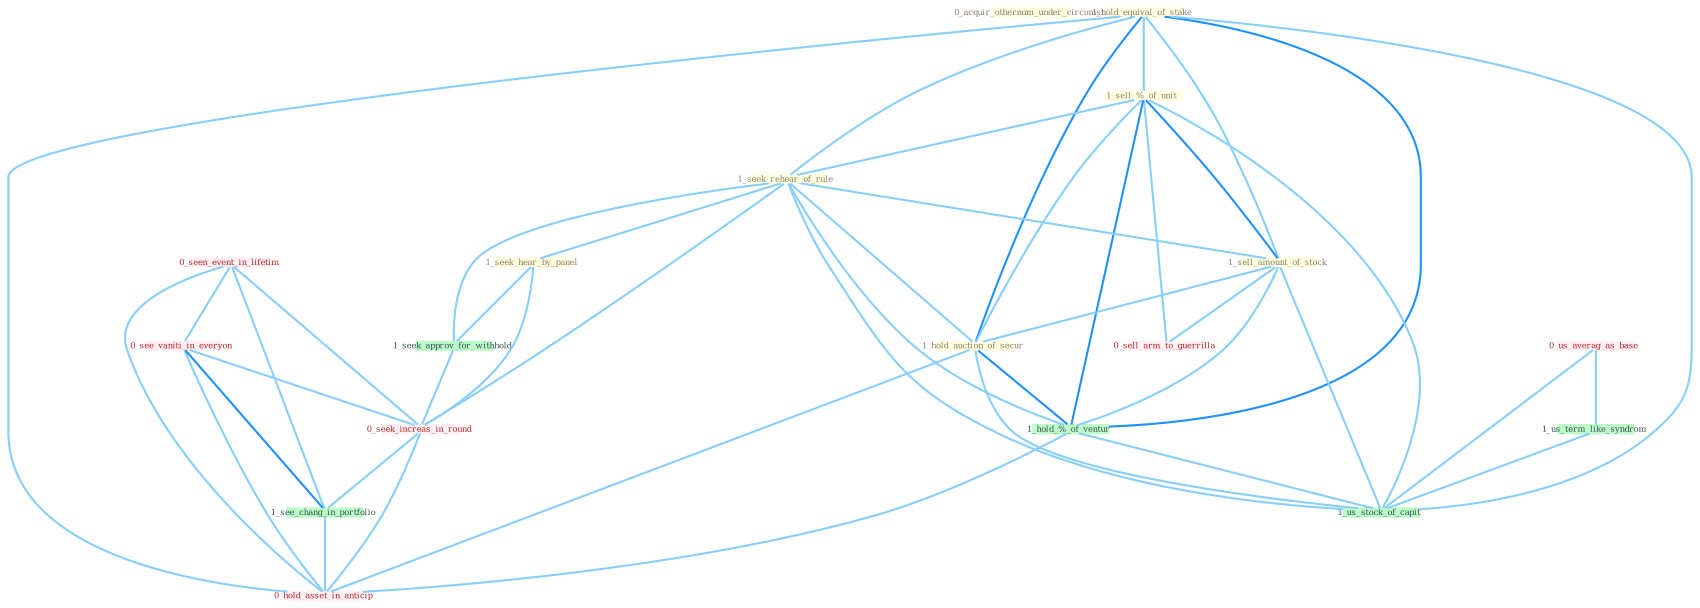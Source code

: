 Graph G{ 
    node
    [shape=polygon,style=filled,width=.5,height=.06,color="#BDFCC9",fixedsize=true,fontsize=4,
    fontcolor="#2f4f4f"];
    {node
    [color="#ffffe0", fontcolor="#8b7d6b"] "0_acquir_othernum_under_circumst " "1_hold_equival_of_stake " "1_sell_%_of_unit " "1_seek_rehear_of_rule " "1_seek_hear_by_panel " "1_sell_amount_of_stock " "1_hold_auction_of_secur "}
{node [color="#fff0f5", fontcolor="#b22222"] "0_seen_event_in_lifetim " "0_us_averag_as_base " "0_see_vaniti_in_everyon " "0_sell_arm_to_guerrilla " "0_seek_increas_in_round " "0_hold_asset_in_anticip "}
edge [color="#B0E2FF"];

	"1_hold_equival_of_stake " -- "1_sell_%_of_unit " [w="1", color="#87cefa" ];
	"1_hold_equival_of_stake " -- "1_seek_rehear_of_rule " [w="1", color="#87cefa" ];
	"1_hold_equival_of_stake " -- "1_sell_amount_of_stock " [w="1", color="#87cefa" ];
	"1_hold_equival_of_stake " -- "1_hold_auction_of_secur " [w="2", color="#1e90ff" , len=0.8];
	"1_hold_equival_of_stake " -- "1_hold_%_of_ventur " [w="2", color="#1e90ff" , len=0.8];
	"1_hold_equival_of_stake " -- "1_us_stock_of_capit " [w="1", color="#87cefa" ];
	"1_hold_equival_of_stake " -- "0_hold_asset_in_anticip " [w="1", color="#87cefa" ];
	"1_sell_%_of_unit " -- "1_seek_rehear_of_rule " [w="1", color="#87cefa" ];
	"1_sell_%_of_unit " -- "1_sell_amount_of_stock " [w="2", color="#1e90ff" , len=0.8];
	"1_sell_%_of_unit " -- "1_hold_auction_of_secur " [w="1", color="#87cefa" ];
	"1_sell_%_of_unit " -- "1_hold_%_of_ventur " [w="2", color="#1e90ff" , len=0.8];
	"1_sell_%_of_unit " -- "0_sell_arm_to_guerrilla " [w="1", color="#87cefa" ];
	"1_sell_%_of_unit " -- "1_us_stock_of_capit " [w="1", color="#87cefa" ];
	"1_seek_rehear_of_rule " -- "1_seek_hear_by_panel " [w="1", color="#87cefa" ];
	"1_seek_rehear_of_rule " -- "1_sell_amount_of_stock " [w="1", color="#87cefa" ];
	"1_seek_rehear_of_rule " -- "1_hold_auction_of_secur " [w="1", color="#87cefa" ];
	"1_seek_rehear_of_rule " -- "1_seek_approv_for_withhold " [w="1", color="#87cefa" ];
	"1_seek_rehear_of_rule " -- "1_hold_%_of_ventur " [w="1", color="#87cefa" ];
	"1_seek_rehear_of_rule " -- "0_seek_increas_in_round " [w="1", color="#87cefa" ];
	"1_seek_rehear_of_rule " -- "1_us_stock_of_capit " [w="1", color="#87cefa" ];
	"1_seek_hear_by_panel " -- "1_seek_approv_for_withhold " [w="1", color="#87cefa" ];
	"1_seek_hear_by_panel " -- "0_seek_increas_in_round " [w="1", color="#87cefa" ];
	"1_sell_amount_of_stock " -- "1_hold_auction_of_secur " [w="1", color="#87cefa" ];
	"1_sell_amount_of_stock " -- "1_hold_%_of_ventur " [w="1", color="#87cefa" ];
	"1_sell_amount_of_stock " -- "0_sell_arm_to_guerrilla " [w="1", color="#87cefa" ];
	"1_sell_amount_of_stock " -- "1_us_stock_of_capit " [w="1", color="#87cefa" ];
	"1_hold_auction_of_secur " -- "1_hold_%_of_ventur " [w="2", color="#1e90ff" , len=0.8];
	"1_hold_auction_of_secur " -- "1_us_stock_of_capit " [w="1", color="#87cefa" ];
	"1_hold_auction_of_secur " -- "0_hold_asset_in_anticip " [w="1", color="#87cefa" ];
	"0_seen_event_in_lifetim " -- "0_see_vaniti_in_everyon " [w="1", color="#87cefa" ];
	"0_seen_event_in_lifetim " -- "0_seek_increas_in_round " [w="1", color="#87cefa" ];
	"0_seen_event_in_lifetim " -- "1_see_chang_in_portfolio " [w="1", color="#87cefa" ];
	"0_seen_event_in_lifetim " -- "0_hold_asset_in_anticip " [w="1", color="#87cefa" ];
	"0_us_averag_as_base " -- "1_us_term_like_syndrom " [w="1", color="#87cefa" ];
	"0_us_averag_as_base " -- "1_us_stock_of_capit " [w="1", color="#87cefa" ];
	"1_us_term_like_syndrom " -- "1_us_stock_of_capit " [w="1", color="#87cefa" ];
	"1_seek_approv_for_withhold " -- "0_seek_increas_in_round " [w="1", color="#87cefa" ];
	"1_hold_%_of_ventur " -- "1_us_stock_of_capit " [w="1", color="#87cefa" ];
	"1_hold_%_of_ventur " -- "0_hold_asset_in_anticip " [w="1", color="#87cefa" ];
	"0_see_vaniti_in_everyon " -- "0_seek_increas_in_round " [w="1", color="#87cefa" ];
	"0_see_vaniti_in_everyon " -- "1_see_chang_in_portfolio " [w="2", color="#1e90ff" , len=0.8];
	"0_see_vaniti_in_everyon " -- "0_hold_asset_in_anticip " [w="1", color="#87cefa" ];
	"0_seek_increas_in_round " -- "1_see_chang_in_portfolio " [w="1", color="#87cefa" ];
	"0_seek_increas_in_round " -- "0_hold_asset_in_anticip " [w="1", color="#87cefa" ];
	"1_see_chang_in_portfolio " -- "0_hold_asset_in_anticip " [w="1", color="#87cefa" ];
}